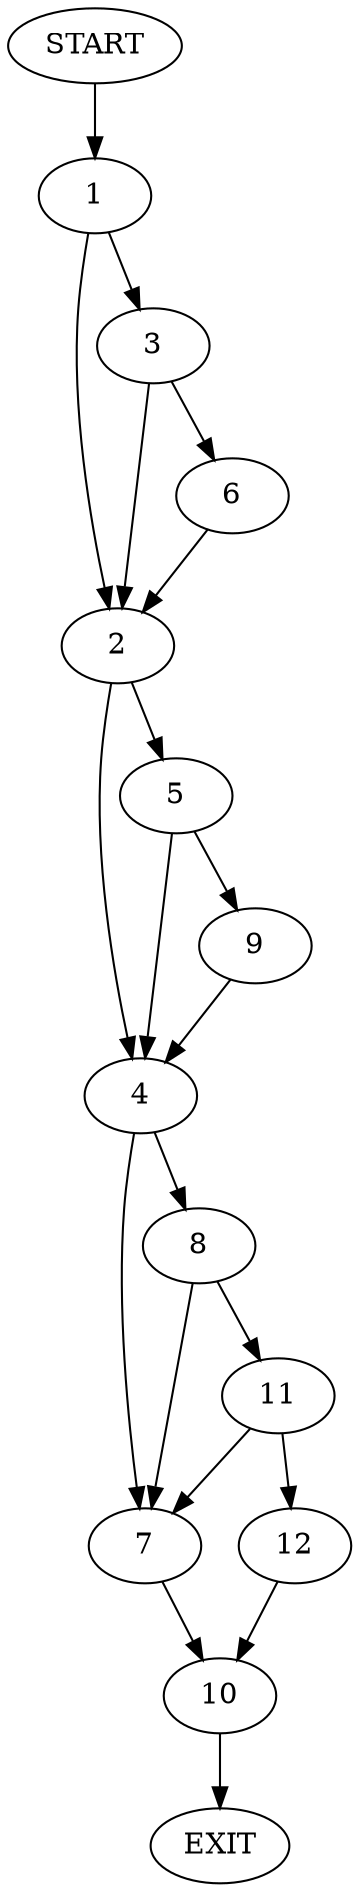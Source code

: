 digraph {
0 [label="START"]
13 [label="EXIT"]
0 -> 1
1 -> 2
1 -> 3
2 -> 4
2 -> 5
3 -> 6
3 -> 2
6 -> 2
4 -> 7
4 -> 8
5 -> 4
5 -> 9
9 -> 4
7 -> 10
8 -> 11
8 -> 7
11 -> 12
11 -> 7
12 -> 10
10 -> 13
}
